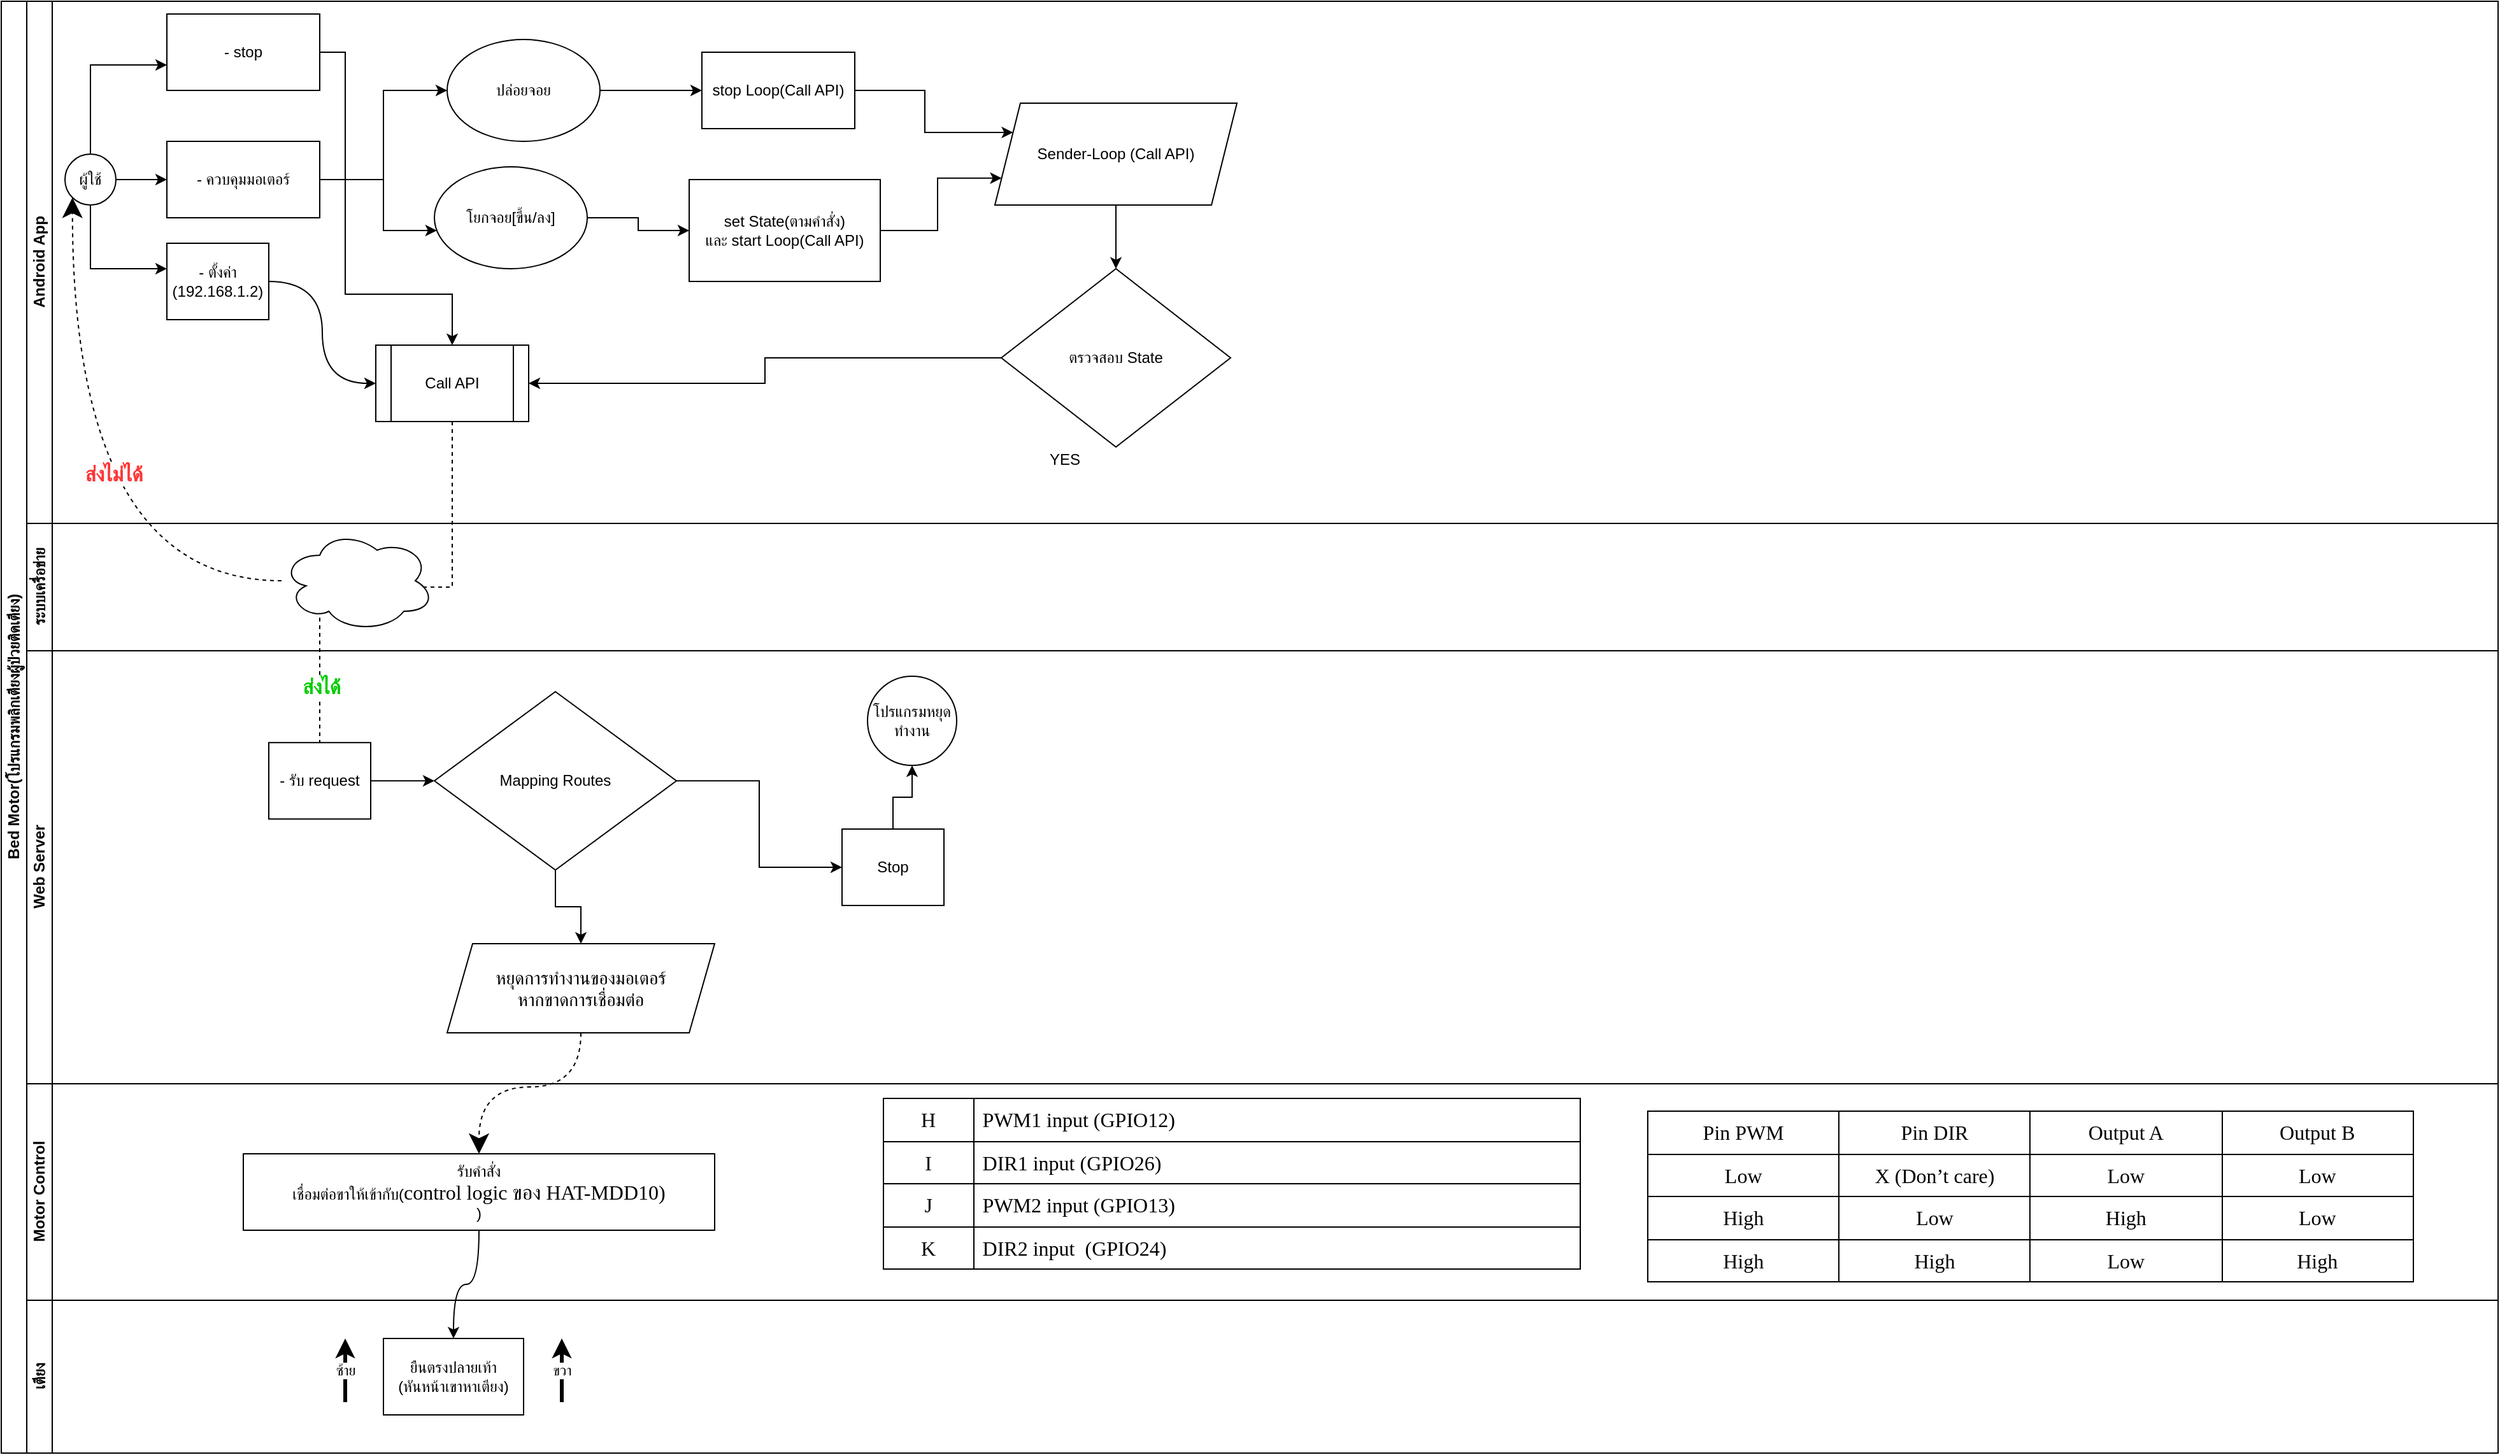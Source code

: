 <mxfile version="13.6.2" type="device"><diagram id="prtHgNgQTEPvFCAcTncT" name="Page-1"><mxGraphModel dx="1205" dy="696" grid="1" gridSize="10" guides="1" tooltips="1" connect="1" arrows="1" fold="1" page="1" pageScale="1" pageWidth="827" pageHeight="1169" math="0" shadow="0"><root><mxCell id="0"/><mxCell id="1" parent="0"/><mxCell id="dNxyNK7c78bLwvsdeMH5-19" value="Bed Motor(โปรแกรมพลิกเตียงผู้ป่วยติดเตียง)" style="swimlane;html=1;childLayout=stackLayout;resizeParent=1;resizeParentMax=0;horizontal=0;startSize=20;horizontalStack=0;" parent="1" vertex="1"><mxGeometry x="120" y="120" width="1960" height="1140" as="geometry"/></mxCell><mxCell id="dNxyNK7c78bLwvsdeMH5-27" value="" style="edgeStyle=orthogonalEdgeStyle;rounded=0;orthogonalLoop=1;jettySize=auto;html=1;dashed=1;endArrow=none;endFill=0;exitX=0.5;exitY=1;exitDx=0;exitDy=0;" parent="dNxyNK7c78bLwvsdeMH5-19" source="dxDa74SsYn4mFK7VvkKF-34" target="dNxyNK7c78bLwvsdeMH5-26" edge="1"><mxGeometry relative="1" as="geometry"><Array as="points"><mxPoint x="354" y="460"/><mxPoint x="250" y="460"/></Array></mxGeometry></mxCell><mxCell id="dxDa74SsYn4mFK7VvkKF-72" value="&lt;b&gt;&lt;font style=&quot;font-size: 16px&quot; color=&quot;#00cc00&quot;&gt;ส่งได้&lt;/font&gt;&lt;/b&gt;" style="edgeLabel;html=1;align=center;verticalAlign=middle;resizable=0;points=[];" vertex="1" connectable="0" parent="dNxyNK7c78bLwvsdeMH5-27"><mxGeometry x="0.752" y="1" relative="1" as="geometry"><mxPoint as="offset"/></mxGeometry></mxCell><mxCell id="dNxyNK7c78bLwvsdeMH5-20" value="Android App" style="swimlane;html=1;startSize=20;horizontal=0;" parent="dNxyNK7c78bLwvsdeMH5-19" vertex="1"><mxGeometry x="20" width="1940" height="410" as="geometry"/></mxCell><mxCell id="dNxyNK7c78bLwvsdeMH5-25" value="" style="edgeStyle=orthogonalEdgeStyle;rounded=0;orthogonalLoop=1;jettySize=auto;html=1;" parent="dNxyNK7c78bLwvsdeMH5-20" source="dNxyNK7c78bLwvsdeMH5-23" target="dNxyNK7c78bLwvsdeMH5-24" edge="1"><mxGeometry relative="1" as="geometry"><Array as="points"><mxPoint x="50" y="210"/></Array></mxGeometry></mxCell><mxCell id="dxDa74SsYn4mFK7VvkKF-7" value="" style="edgeStyle=orthogonalEdgeStyle;rounded=0;orthogonalLoop=1;jettySize=auto;html=1;" edge="1" parent="dNxyNK7c78bLwvsdeMH5-20" source="dNxyNK7c78bLwvsdeMH5-23" target="dxDa74SsYn4mFK7VvkKF-6"><mxGeometry relative="1" as="geometry"/></mxCell><mxCell id="dxDa74SsYn4mFK7VvkKF-13" value="" style="edgeStyle=orthogonalEdgeStyle;rounded=0;orthogonalLoop=1;jettySize=auto;html=1;" edge="1" parent="dNxyNK7c78bLwvsdeMH5-20" source="dxDa74SsYn4mFK7VvkKF-6" target="dxDa74SsYn4mFK7VvkKF-12"><mxGeometry relative="1" as="geometry"><Array as="points"><mxPoint x="280" y="140"/></Array></mxGeometry></mxCell><mxCell id="dxDa74SsYn4mFK7VvkKF-11" value="" style="edgeStyle=orthogonalEdgeStyle;rounded=0;orthogonalLoop=1;jettySize=auto;html=1;" edge="1" parent="dNxyNK7c78bLwvsdeMH5-20" source="dxDa74SsYn4mFK7VvkKF-6" target="dxDa74SsYn4mFK7VvkKF-10"><mxGeometry relative="1" as="geometry"><Array as="points"><mxPoint x="280" y="140"/><mxPoint x="280" y="180"/></Array></mxGeometry></mxCell><mxCell id="dxDa74SsYn4mFK7VvkKF-49" style="edgeStyle=orthogonalEdgeStyle;rounded=0;orthogonalLoop=1;jettySize=auto;html=1;entryX=0.5;entryY=0;entryDx=0;entryDy=0;" edge="1" parent="dNxyNK7c78bLwvsdeMH5-20" source="dxDa74SsYn4mFK7VvkKF-8" target="dxDa74SsYn4mFK7VvkKF-34"><mxGeometry relative="1" as="geometry"><Array as="points"><mxPoint x="250" y="40"/><mxPoint x="250" y="230"/><mxPoint x="334" y="230"/></Array></mxGeometry></mxCell><mxCell id="dxDa74SsYn4mFK7VvkKF-8" value="- stop" style="whiteSpace=wrap;html=1;" vertex="1" parent="dNxyNK7c78bLwvsdeMH5-20"><mxGeometry x="110" y="10" width="120" height="60" as="geometry"/></mxCell><mxCell id="dxDa74SsYn4mFK7VvkKF-12" value="ปล่อยจอย" style="ellipse;whiteSpace=wrap;html=1;" vertex="1" parent="dNxyNK7c78bLwvsdeMH5-20"><mxGeometry x="330" y="30" width="120" height="80" as="geometry"/></mxCell><mxCell id="dxDa74SsYn4mFK7VvkKF-6" value="&lt;span&gt;- ควบคุมมอเตอร์&lt;/span&gt;" style="whiteSpace=wrap;html=1;" vertex="1" parent="dNxyNK7c78bLwvsdeMH5-20"><mxGeometry x="110" y="110" width="120" height="60" as="geometry"/></mxCell><mxCell id="dNxyNK7c78bLwvsdeMH5-23" value="ผู้ใช้" style="ellipse;whiteSpace=wrap;html=1;" parent="dNxyNK7c78bLwvsdeMH5-20" vertex="1"><mxGeometry x="30" y="120" width="40" height="40" as="geometry"/></mxCell><mxCell id="dxDa74SsYn4mFK7VvkKF-9" value="" style="edgeStyle=orthogonalEdgeStyle;rounded=0;orthogonalLoop=1;jettySize=auto;html=1;" edge="1" parent="dNxyNK7c78bLwvsdeMH5-20" source="dNxyNK7c78bLwvsdeMH5-23" target="dxDa74SsYn4mFK7VvkKF-8"><mxGeometry relative="1" as="geometry"><Array as="points"><mxPoint x="50" y="50"/></Array></mxGeometry></mxCell><mxCell id="dxDa74SsYn4mFK7VvkKF-10" value="โยกจอย[ขึ้น/ลง]" style="ellipse;whiteSpace=wrap;html=1;" vertex="1" parent="dNxyNK7c78bLwvsdeMH5-20"><mxGeometry x="320" y="130" width="120" height="80" as="geometry"/></mxCell><mxCell id="dxDa74SsYn4mFK7VvkKF-48" style="edgeStyle=orthogonalEdgeStyle;rounded=0;orthogonalLoop=1;jettySize=auto;html=1;exitX=1;exitY=0.5;exitDx=0;exitDy=0;entryX=0;entryY=0.5;entryDx=0;entryDy=0;elbow=vertical;curved=1;" edge="1" parent="dNxyNK7c78bLwvsdeMH5-20" source="dNxyNK7c78bLwvsdeMH5-24" target="dxDa74SsYn4mFK7VvkKF-34"><mxGeometry relative="1" as="geometry"/></mxCell><mxCell id="dNxyNK7c78bLwvsdeMH5-24" value="- ตั้งค่า&lt;br&gt;(192.168.1.2)" style="rounded=0;whiteSpace=wrap;html=1;fontFamily=Helvetica;fontSize=12;fontColor=#000000;align=center;" parent="dNxyNK7c78bLwvsdeMH5-20" vertex="1"><mxGeometry x="110" y="190" width="80" height="60" as="geometry"/></mxCell><mxCell id="dxDa74SsYn4mFK7VvkKF-34" value="Call API" style="shape=process;whiteSpace=wrap;html=1;backgroundOutline=1;" vertex="1" parent="dNxyNK7c78bLwvsdeMH5-20"><mxGeometry x="274" y="270" width="120" height="60" as="geometry"/></mxCell><mxCell id="dxDa74SsYn4mFK7VvkKF-15" value="ระบบเครื่อข่าย" style="swimlane;html=1;startSize=20;horizontal=0;" vertex="1" parent="dNxyNK7c78bLwvsdeMH5-19"><mxGeometry x="20" y="410" width="1940" height="100" as="geometry"/></mxCell><mxCell id="dxDa74SsYn4mFK7VvkKF-33" value="" style="ellipse;shape=cloud;whiteSpace=wrap;html=1;" vertex="1" parent="dxDa74SsYn4mFK7VvkKF-15"><mxGeometry x="200" y="5" width="120" height="80" as="geometry"/></mxCell><mxCell id="dNxyNK7c78bLwvsdeMH5-21" value="Web Server" style="swimlane;html=1;startSize=20;horizontal=0;" parent="dNxyNK7c78bLwvsdeMH5-19" vertex="1"><mxGeometry x="20" y="510" width="1940" height="340" as="geometry"/></mxCell><mxCell id="dNxyNK7c78bLwvsdeMH5-32" value="โปรแกรมหยุดทำงาน" style="ellipse;whiteSpace=wrap;html=1;" parent="dNxyNK7c78bLwvsdeMH5-21" vertex="1"><mxGeometry x="660" y="20" width="70" height="70" as="geometry"/></mxCell><mxCell id="dNxyNK7c78bLwvsdeMH5-33" value="" style="edgeStyle=orthogonalEdgeStyle;rounded=0;orthogonalLoop=1;jettySize=auto;html=1;endArrow=classic;endFill=1;" parent="dNxyNK7c78bLwvsdeMH5-21" source="dNxyNK7c78bLwvsdeMH5-30" target="dNxyNK7c78bLwvsdeMH5-32" edge="1"><mxGeometry relative="1" as="geometry"/></mxCell><mxCell id="dNxyNK7c78bLwvsdeMH5-31" style="edgeStyle=orthogonalEdgeStyle;rounded=0;orthogonalLoop=1;jettySize=auto;html=1;endArrow=classic;endFill=1;" parent="dNxyNK7c78bLwvsdeMH5-21" source="dNxyNK7c78bLwvsdeMH5-28" target="dNxyNK7c78bLwvsdeMH5-30" edge="1"><mxGeometry relative="1" as="geometry"/></mxCell><mxCell id="dNxyNK7c78bLwvsdeMH5-29" value="" style="edgeStyle=orthogonalEdgeStyle;rounded=0;orthogonalLoop=1;jettySize=auto;html=1;endArrow=classic;endFill=1;" parent="dNxyNK7c78bLwvsdeMH5-21" source="dNxyNK7c78bLwvsdeMH5-26" target="dNxyNK7c78bLwvsdeMH5-28" edge="1"><mxGeometry relative="1" as="geometry"/></mxCell><mxCell id="dNxyNK7c78bLwvsdeMH5-26" value="- รับ request" style="rounded=0;whiteSpace=wrap;html=1;fontFamily=Helvetica;fontSize=12;fontColor=#000000;align=center;" parent="dNxyNK7c78bLwvsdeMH5-21" vertex="1"><mxGeometry x="190" y="72.12" width="80" height="60" as="geometry"/></mxCell><mxCell id="dNxyNK7c78bLwvsdeMH5-28" value="Mapping Routes" style="rhombus;whiteSpace=wrap;html=1;fontFamily=Helvetica;fontSize=12;fontColor=#000000;align=center;" parent="dNxyNK7c78bLwvsdeMH5-21" vertex="1"><mxGeometry x="320" y="32.12" width="190" height="140" as="geometry"/></mxCell><mxCell id="dNxyNK7c78bLwvsdeMH5-30" value="Stop" style="rounded=0;whiteSpace=wrap;html=1;fontFamily=Helvetica;fontSize=12;fontColor=#000000;align=center;" parent="dNxyNK7c78bLwvsdeMH5-21" vertex="1"><mxGeometry x="640" y="140" width="80" height="60" as="geometry"/></mxCell><mxCell id="dxDa74SsYn4mFK7VvkKF-74" value="" style="rounded=0;jumpSize=11;orthogonalLoop=1;jettySize=auto;html=1;endSize=6;strokeWidth=1;edgeStyle=orthogonalEdgeStyle;startSize=6;" edge="1" parent="dNxyNK7c78bLwvsdeMH5-21" source="dNxyNK7c78bLwvsdeMH5-28" target="dxDa74SsYn4mFK7VvkKF-73"><mxGeometry relative="1" as="geometry"/></mxCell><mxCell id="dxDa74SsYn4mFK7VvkKF-73" value="&lt;font style=&quot;font-size: 14px&quot;&gt;หยุดการทำงานของมอเตอร์ &lt;br&gt;หากขาดการเชื่อมต่อ&lt;/font&gt;" style="shape=parallelogram;perimeter=parallelogramPerimeter;whiteSpace=wrap;html=1;fixedSize=1;" vertex="1" parent="dNxyNK7c78bLwvsdeMH5-21"><mxGeometry x="330" y="230" width="210" height="70" as="geometry"/></mxCell><mxCell id="dNxyNK7c78bLwvsdeMH5-22" value="Motor Control" style="swimlane;html=1;startSize=20;horizontal=0;" parent="dNxyNK7c78bLwvsdeMH5-19" vertex="1"><mxGeometry x="20" y="850" width="1940" height="170" as="geometry"/></mxCell><mxCell id="dxDa74SsYn4mFK7VvkKF-66" value="&lt;b style=&quot;font-weight: normal&quot; id=&quot;docs-internal-guid-f41c3eaa-7fff-580b-c073-f0ebc84f3363&quot;&gt;&lt;br&gt;&lt;div dir=&quot;ltr&quot; style=&quot;margin-left: 0pt&quot; align=&quot;left&quot;&gt;&lt;table style=&quot;border: none ; border-collapse: collapse&quot;&gt;&lt;colgroup&gt;&lt;col width=&quot;76&quot;&gt;&lt;col width=&quot;524&quot;&gt;&lt;/colgroup&gt;&lt;tbody&gt;&lt;tr style=&quot;height: 0pt&quot;&gt;&lt;td style=&quot;border-left: solid #000000 1pt ; border-right: solid #000000 1pt ; border-bottom: solid #000000 1pt ; border-top: solid #000000 1pt ; vertical-align: top ; padding: 5pt 5pt 5pt 5pt ; overflow: hidden ; overflow-wrap: break-word&quot;&gt;&lt;p dir=&quot;ltr&quot; style=&quot;line-height: 1.2 ; text-align: center ; margin-top: 0pt ; margin-bottom: 0pt&quot;&gt;&lt;span style=&quot;font-size: 12pt; font-family: &amp;quot;times new roman&amp;quot;; color: rgb(0, 0, 0); background-color: transparent; font-weight: 400; font-style: normal; font-variant: normal; text-decoration: none; vertical-align: baseline;&quot;&gt;H&lt;/span&gt;&lt;/p&gt;&lt;/td&gt;&lt;td style=&quot;border-left: solid #000000 1pt ; border-right: solid #000000 1pt ; border-bottom: solid #000000 1pt ; border-top: solid #000000 1pt ; vertical-align: top ; padding: 5pt 5pt 5pt 5pt ; overflow: hidden ; overflow-wrap: break-word&quot;&gt;&lt;p dir=&quot;ltr&quot; style=&quot;line-height: 1.2 ; margin-top: 0pt ; margin-bottom: 0pt&quot;&gt;&lt;span style=&quot;font-size: 12pt; font-family: &amp;quot;times new roman&amp;quot;; color: rgb(0, 0, 0); background-color: transparent; font-weight: 400; font-style: normal; font-variant: normal; text-decoration: none; vertical-align: baseline;&quot;&gt;PWM1 input (GPIO12)&lt;/span&gt;&lt;/p&gt;&lt;/td&gt;&lt;/tr&gt;&lt;tr style=&quot;height: 0pt&quot;&gt;&lt;td style=&quot;border-left: solid #000000 1pt ; border-right: solid #000000 1pt ; border-bottom: solid #000000 1pt ; border-top: solid #000000 1pt ; vertical-align: top ; padding: 5pt 5pt 5pt 5pt ; overflow: hidden ; overflow-wrap: break-word&quot;&gt;&lt;p dir=&quot;ltr&quot; style=&quot;line-height: 1.2 ; text-align: center ; margin-top: 0pt ; margin-bottom: 0pt&quot;&gt;&lt;span style=&quot;font-size: 12pt; font-family: &amp;quot;times new roman&amp;quot;; color: rgb(0, 0, 0); background-color: transparent; font-weight: 400; font-style: normal; font-variant: normal; text-decoration: none; vertical-align: baseline;&quot;&gt;I&lt;/span&gt;&lt;/p&gt;&lt;/td&gt;&lt;td style=&quot;border-left: solid #000000 1pt ; border-right: solid #000000 1pt ; border-bottom: solid #000000 1pt ; border-top: solid #000000 1pt ; vertical-align: top ; padding: 5pt 5pt 5pt 5pt ; overflow: hidden ; overflow-wrap: break-word&quot;&gt;&lt;p dir=&quot;ltr&quot; style=&quot;line-height: 1.2 ; margin-top: 0pt ; margin-bottom: 0pt&quot;&gt;&lt;span style=&quot;font-size: 12pt; font-family: &amp;quot;times new roman&amp;quot;; color: rgb(0, 0, 0); background-color: transparent; font-weight: 400; font-style: normal; font-variant: normal; text-decoration: none; vertical-align: baseline;&quot;&gt;DIR1 input (GPIO26)&lt;/span&gt;&lt;/p&gt;&lt;/td&gt;&lt;/tr&gt;&lt;tr style=&quot;height: 0pt&quot;&gt;&lt;td style=&quot;border-left: solid #000000 1pt ; border-right: solid #000000 1pt ; border-bottom: solid #000000 1pt ; border-top: solid #000000 1pt ; vertical-align: top ; padding: 5pt 5pt 5pt 5pt ; overflow: hidden ; overflow-wrap: break-word&quot;&gt;&lt;p dir=&quot;ltr&quot; style=&quot;line-height: 1.2 ; text-align: center ; margin-top: 0pt ; margin-bottom: 0pt&quot;&gt;&lt;span style=&quot;font-size: 12pt; font-family: &amp;quot;times new roman&amp;quot;; color: rgb(0, 0, 0); background-color: transparent; font-weight: 400; font-style: normal; font-variant: normal; text-decoration: none; vertical-align: baseline;&quot;&gt;J&lt;/span&gt;&lt;/p&gt;&lt;/td&gt;&lt;td style=&quot;border-left: solid #000000 1pt ; border-right: solid #000000 1pt ; border-bottom: solid #000000 1pt ; border-top: solid #000000 1pt ; vertical-align: top ; padding: 5pt 5pt 5pt 5pt ; overflow: hidden ; overflow-wrap: break-word&quot;&gt;&lt;p dir=&quot;ltr&quot; style=&quot;line-height: 1.2 ; margin-top: 0pt ; margin-bottom: 0pt&quot;&gt;&lt;span style=&quot;font-size: 12pt; font-family: &amp;quot;times new roman&amp;quot;; color: rgb(0, 0, 0); background-color: transparent; font-weight: 400; font-style: normal; font-variant: normal; text-decoration: none; vertical-align: baseline;&quot;&gt;PWM2 input (GPIO13)&lt;/span&gt;&lt;/p&gt;&lt;/td&gt;&lt;/tr&gt;&lt;tr style=&quot;height: 0pt&quot;&gt;&lt;td style=&quot;border-left: solid #000000 1pt ; border-right: solid #000000 1pt ; border-bottom: solid #000000 1pt ; border-top: solid #000000 1pt ; vertical-align: top ; padding: 5pt 5pt 5pt 5pt ; overflow: hidden ; overflow-wrap: break-word&quot;&gt;&lt;p dir=&quot;ltr&quot; style=&quot;line-height: 1.2 ; text-align: center ; margin-top: 0pt ; margin-bottom: 0pt&quot;&gt;&lt;span style=&quot;font-size: 12pt; font-family: &amp;quot;times new roman&amp;quot;; color: rgb(0, 0, 0); background-color: transparent; font-weight: 400; font-style: normal; font-variant: normal; text-decoration: none; vertical-align: baseline;&quot;&gt;K&lt;/span&gt;&lt;/p&gt;&lt;/td&gt;&lt;td style=&quot;border-left: solid #000000 1pt ; border-right: solid #000000 1pt ; border-bottom: solid #000000 1pt ; border-top: solid #000000 1pt ; vertical-align: top ; padding: 5pt 5pt 5pt 5pt ; overflow: hidden ; overflow-wrap: break-word&quot;&gt;&lt;p dir=&quot;ltr&quot; style=&quot;line-height: 1.2 ; margin-top: 0pt ; margin-bottom: 0pt&quot;&gt;&lt;span style=&quot;font-size: 12pt; font-family: &amp;quot;times new roman&amp;quot;; color: rgb(0, 0, 0); background-color: transparent; font-weight: 400; font-style: normal; font-variant: normal; text-decoration: none; vertical-align: baseline;&quot;&gt;DIR2 input&amp;nbsp; (GPIO24)&lt;/span&gt;&lt;/p&gt;&lt;/td&gt;&lt;/tr&gt;&lt;/tbody&gt;&lt;/table&gt;&lt;/div&gt;&lt;/b&gt;" style="text;whiteSpace=wrap;html=1;" vertex="1" parent="dNxyNK7c78bLwvsdeMH5-22"><mxGeometry x="670" y="-10" width="550" height="160" as="geometry"/></mxCell><mxCell id="dxDa74SsYn4mFK7VvkKF-67" value="&lt;b style=&quot;font-weight: normal&quot; id=&quot;docs-internal-guid-f2f29e5a-7fff-f48d-1acf-701d3b043ddb&quot;&gt;&lt;br&gt;&lt;div dir=&quot;ltr&quot; style=&quot;margin-left: 0pt&quot; align=&quot;left&quot;&gt;&lt;table style=&quot;border: none ; border-collapse: collapse ; width: 451.276pt ; table-layout: fixed&quot;&gt;&lt;colgroup&gt;&lt;col&gt;&lt;col&gt;&lt;col&gt;&lt;col&gt;&lt;/colgroup&gt;&lt;tbody&gt;&lt;tr style=&quot;height: 0pt&quot;&gt;&lt;td style=&quot;border-left: solid #000000 1pt ; border-right: solid #000000 1pt ; border-bottom: solid #000000 1pt ; border-top: solid #000000 1pt ; vertical-align: top ; padding: 5pt 5pt 5pt 5pt ; overflow: hidden ; overflow-wrap: break-word&quot;&gt;&lt;p dir=&quot;ltr&quot; style=&quot;line-height: 1.2 ; text-align: center ; margin-top: 0pt ; margin-bottom: 0pt&quot;&gt;&lt;span style=&quot;font-size: 12pt; font-family: &amp;quot;times new roman&amp;quot;; color: rgb(0, 0, 0); background-color: transparent; font-weight: 400; font-style: normal; font-variant: normal; text-decoration: none; vertical-align: baseline;&quot;&gt;Pin PWM&lt;/span&gt;&lt;/p&gt;&lt;/td&gt;&lt;td style=&quot;border-left: solid #000000 1pt ; border-right: solid #000000 1pt ; border-bottom: solid #000000 1pt ; border-top: solid #000000 1pt ; vertical-align: top ; padding: 5pt 5pt 5pt 5pt ; overflow: hidden ; overflow-wrap: break-word&quot;&gt;&lt;p dir=&quot;ltr&quot; style=&quot;line-height: 1.2 ; text-align: center ; margin-top: 0pt ; margin-bottom: 0pt&quot;&gt;&lt;span style=&quot;font-size: 12pt; font-family: &amp;quot;times new roman&amp;quot;; color: rgb(0, 0, 0); background-color: transparent; font-weight: 400; font-style: normal; font-variant: normal; text-decoration: none; vertical-align: baseline;&quot;&gt;Pin DIR&lt;/span&gt;&lt;/p&gt;&lt;/td&gt;&lt;td style=&quot;border-left: solid #000000 1pt ; border-right: solid #000000 1pt ; border-bottom: solid #000000 1pt ; border-top: solid #000000 1pt ; vertical-align: top ; padding: 5pt 5pt 5pt 5pt ; overflow: hidden ; overflow-wrap: break-word&quot;&gt;&lt;p dir=&quot;ltr&quot; style=&quot;line-height: 1.2 ; text-align: center ; margin-top: 0pt ; margin-bottom: 0pt&quot;&gt;&lt;span style=&quot;font-size: 12pt; font-family: &amp;quot;times new roman&amp;quot;; color: rgb(0, 0, 0); background-color: transparent; font-weight: 400; font-style: normal; font-variant: normal; text-decoration: none; vertical-align: baseline;&quot;&gt;Output A&lt;/span&gt;&lt;/p&gt;&lt;/td&gt;&lt;td style=&quot;border-left: solid #000000 1pt ; border-right: solid #000000 1pt ; border-bottom: solid #000000 1pt ; border-top: solid #000000 1pt ; vertical-align: top ; padding: 5pt 5pt 5pt 5pt ; overflow: hidden ; overflow-wrap: break-word&quot;&gt;&lt;p dir=&quot;ltr&quot; style=&quot;line-height: 1.2 ; text-align: center ; margin-top: 0pt ; margin-bottom: 0pt&quot;&gt;&lt;span style=&quot;font-size: 12pt; font-family: &amp;quot;times new roman&amp;quot;; color: rgb(0, 0, 0); background-color: transparent; font-weight: 400; font-style: normal; font-variant: normal; text-decoration: none; vertical-align: baseline;&quot;&gt;Output B&lt;/span&gt;&lt;/p&gt;&lt;/td&gt;&lt;/tr&gt;&lt;tr style=&quot;height: 0pt&quot;&gt;&lt;td style=&quot;border-left: solid #000000 1pt ; border-right: solid #000000 1pt ; border-bottom: solid #000000 1pt ; border-top: solid #000000 1pt ; vertical-align: top ; padding: 5pt 5pt 5pt 5pt ; overflow: hidden ; overflow-wrap: break-word&quot;&gt;&lt;p dir=&quot;ltr&quot; style=&quot;line-height: 1.2 ; text-align: center ; margin-top: 0pt ; margin-bottom: 0pt&quot;&gt;&lt;span style=&quot;font-size: 12pt; font-family: &amp;quot;times new roman&amp;quot;; color: rgb(0, 0, 0); background-color: transparent; font-weight: 400; font-style: normal; font-variant: normal; text-decoration: none; vertical-align: baseline;&quot;&gt;Low&lt;/span&gt;&lt;/p&gt;&lt;/td&gt;&lt;td style=&quot;border-left: solid #000000 1pt ; border-right: solid #000000 1pt ; border-bottom: solid #000000 1pt ; border-top: solid #000000 1pt ; vertical-align: top ; padding: 5pt 5pt 5pt 5pt ; overflow: hidden ; overflow-wrap: break-word&quot;&gt;&lt;p dir=&quot;ltr&quot; style=&quot;line-height: 1.2 ; text-align: center ; margin-top: 0pt ; margin-bottom: 0pt&quot;&gt;&lt;span style=&quot;font-size: 12pt; font-family: &amp;quot;times new roman&amp;quot;; color: rgb(0, 0, 0); background-color: transparent; font-weight: 400; font-style: normal; font-variant: normal; text-decoration: none; vertical-align: baseline;&quot;&gt;X (Don’t care)&lt;/span&gt;&lt;/p&gt;&lt;/td&gt;&lt;td style=&quot;border-left: solid #000000 1pt ; border-right: solid #000000 1pt ; border-bottom: solid #000000 1pt ; border-top: solid #000000 1pt ; vertical-align: top ; padding: 5pt 5pt 5pt 5pt ; overflow: hidden ; overflow-wrap: break-word&quot;&gt;&lt;p dir=&quot;ltr&quot; style=&quot;line-height: 1.2 ; text-align: center ; margin-top: 0pt ; margin-bottom: 0pt&quot;&gt;&lt;span style=&quot;font-size: 12pt; font-family: &amp;quot;times new roman&amp;quot;; color: rgb(0, 0, 0); background-color: transparent; font-weight: 400; font-style: normal; font-variant: normal; text-decoration: none; vertical-align: baseline;&quot;&gt;Low&lt;/span&gt;&lt;/p&gt;&lt;/td&gt;&lt;td style=&quot;border-left: solid #000000 1pt ; border-right: solid #000000 1pt ; border-bottom: solid #000000 1pt ; border-top: solid #000000 1pt ; vertical-align: top ; padding: 5pt 5pt 5pt 5pt ; overflow: hidden ; overflow-wrap: break-word&quot;&gt;&lt;p dir=&quot;ltr&quot; style=&quot;line-height: 1.2 ; text-align: center ; margin-top: 0pt ; margin-bottom: 0pt&quot;&gt;&lt;span style=&quot;font-size: 12pt; font-family: &amp;quot;times new roman&amp;quot;; color: rgb(0, 0, 0); background-color: transparent; font-weight: 400; font-style: normal; font-variant: normal; text-decoration: none; vertical-align: baseline;&quot;&gt;Low&lt;/span&gt;&lt;/p&gt;&lt;/td&gt;&lt;/tr&gt;&lt;tr style=&quot;height: 0pt&quot;&gt;&lt;td style=&quot;border-left: solid #000000 1pt ; border-right: solid #000000 1pt ; border-bottom: solid #000000 1pt ; border-top: solid #000000 1pt ; vertical-align: top ; padding: 5pt 5pt 5pt 5pt ; overflow: hidden ; overflow-wrap: break-word&quot;&gt;&lt;p dir=&quot;ltr&quot; style=&quot;line-height: 1.2 ; text-align: center ; margin-top: 0pt ; margin-bottom: 0pt&quot;&gt;&lt;span style=&quot;font-size: 12pt; font-family: &amp;quot;times new roman&amp;quot;; color: rgb(0, 0, 0); background-color: transparent; font-weight: 400; font-style: normal; font-variant: normal; text-decoration: none; vertical-align: baseline;&quot;&gt;High&lt;/span&gt;&lt;/p&gt;&lt;/td&gt;&lt;td style=&quot;border-left: solid #000000 1pt ; border-right: solid #000000 1pt ; border-bottom: solid #000000 1pt ; border-top: solid #000000 1pt ; vertical-align: top ; padding: 5pt 5pt 5pt 5pt ; overflow: hidden ; overflow-wrap: break-word&quot;&gt;&lt;p dir=&quot;ltr&quot; style=&quot;line-height: 1.2 ; text-align: center ; margin-top: 0pt ; margin-bottom: 0pt&quot;&gt;&lt;span style=&quot;font-size: 12pt; font-family: &amp;quot;times new roman&amp;quot;; color: rgb(0, 0, 0); background-color: transparent; font-weight: 400; font-style: normal; font-variant: normal; text-decoration: none; vertical-align: baseline;&quot;&gt;Low&lt;/span&gt;&lt;/p&gt;&lt;/td&gt;&lt;td style=&quot;border-left: solid #000000 1pt ; border-right: solid #000000 1pt ; border-bottom: solid #000000 1pt ; border-top: solid #000000 1pt ; vertical-align: top ; padding: 5pt 5pt 5pt 5pt ; overflow: hidden ; overflow-wrap: break-word&quot;&gt;&lt;p dir=&quot;ltr&quot; style=&quot;line-height: 1.2 ; text-align: center ; margin-top: 0pt ; margin-bottom: 0pt&quot;&gt;&lt;span style=&quot;font-size: 12pt; font-family: &amp;quot;times new roman&amp;quot;; color: rgb(0, 0, 0); background-color: transparent; font-weight: 400; font-style: normal; font-variant: normal; text-decoration: none; vertical-align: baseline;&quot;&gt;High&lt;/span&gt;&lt;/p&gt;&lt;/td&gt;&lt;td style=&quot;border-left: solid #000000 1pt ; border-right: solid #000000 1pt ; border-bottom: solid #000000 1pt ; border-top: solid #000000 1pt ; vertical-align: top ; padding: 5pt 5pt 5pt 5pt ; overflow: hidden ; overflow-wrap: break-word&quot;&gt;&lt;p dir=&quot;ltr&quot; style=&quot;line-height: 1.2 ; text-align: center ; margin-top: 0pt ; margin-bottom: 0pt&quot;&gt;&lt;span style=&quot;font-size: 12pt; font-family: &amp;quot;times new roman&amp;quot;; color: rgb(0, 0, 0); background-color: transparent; font-weight: 400; font-style: normal; font-variant: normal; text-decoration: none; vertical-align: baseline;&quot;&gt;Low&lt;/span&gt;&lt;/p&gt;&lt;/td&gt;&lt;/tr&gt;&lt;tr style=&quot;height: 0pt&quot;&gt;&lt;td style=&quot;border-left: solid #000000 1pt ; border-right: solid #000000 1pt ; border-bottom: solid #000000 1pt ; border-top: solid #000000 1pt ; vertical-align: top ; padding: 5pt 5pt 5pt 5pt ; overflow: hidden ; overflow-wrap: break-word&quot;&gt;&lt;p dir=&quot;ltr&quot; style=&quot;line-height: 1.2 ; text-align: center ; margin-top: 0pt ; margin-bottom: 0pt&quot;&gt;&lt;span style=&quot;font-size: 12pt; font-family: &amp;quot;times new roman&amp;quot;; color: rgb(0, 0, 0); background-color: transparent; font-weight: 400; font-style: normal; font-variant: normal; text-decoration: none; vertical-align: baseline;&quot;&gt;High&lt;/span&gt;&lt;/p&gt;&lt;/td&gt;&lt;td style=&quot;border-left: solid #000000 1pt ; border-right: solid #000000 1pt ; border-bottom: solid #000000 1pt ; border-top: solid #000000 1pt ; vertical-align: top ; padding: 5pt 5pt 5pt 5pt ; overflow: hidden ; overflow-wrap: break-word&quot;&gt;&lt;p dir=&quot;ltr&quot; style=&quot;line-height: 1.2 ; text-align: center ; margin-top: 0pt ; margin-bottom: 0pt&quot;&gt;&lt;span style=&quot;font-size: 12pt; font-family: &amp;quot;times new roman&amp;quot;; color: rgb(0, 0, 0); background-color: transparent; font-weight: 400; font-style: normal; font-variant: normal; text-decoration: none; vertical-align: baseline;&quot;&gt;High&lt;/span&gt;&lt;/p&gt;&lt;/td&gt;&lt;td style=&quot;border-left: solid #000000 1pt ; border-right: solid #000000 1pt ; border-bottom: solid #000000 1pt ; border-top: solid #000000 1pt ; vertical-align: top ; padding: 5pt 5pt 5pt 5pt ; overflow: hidden ; overflow-wrap: break-word&quot;&gt;&lt;p dir=&quot;ltr&quot; style=&quot;line-height: 1.2 ; text-align: center ; margin-top: 0pt ; margin-bottom: 0pt&quot;&gt;&lt;span style=&quot;font-size: 12pt; font-family: &amp;quot;times new roman&amp;quot;; color: rgb(0, 0, 0); background-color: transparent; font-weight: 400; font-style: normal; font-variant: normal; text-decoration: none; vertical-align: baseline;&quot;&gt;Low&lt;/span&gt;&lt;/p&gt;&lt;/td&gt;&lt;td style=&quot;border-left: solid #000000 1pt ; border-right: solid #000000 1pt ; border-bottom: solid #000000 1pt ; border-top: solid #000000 1pt ; vertical-align: top ; padding: 5pt 5pt 5pt 5pt ; overflow: hidden ; overflow-wrap: break-word&quot;&gt;&lt;p dir=&quot;ltr&quot; style=&quot;line-height: 1.2 ; text-align: center ; margin-top: 0pt ; margin-bottom: 0pt&quot;&gt;&lt;span style=&quot;font-size: 12pt; font-family: &amp;quot;times new roman&amp;quot;; color: rgb(0, 0, 0); background-color: transparent; font-weight: 400; font-style: normal; font-variant: normal; text-decoration: none; vertical-align: baseline;&quot;&gt;High&lt;/span&gt;&lt;/p&gt;&lt;/td&gt;&lt;/tr&gt;&lt;/tbody&gt;&lt;/table&gt;&lt;/div&gt;&lt;/b&gt;" style="text;whiteSpace=wrap;html=1;" vertex="1" parent="dNxyNK7c78bLwvsdeMH5-22"><mxGeometry x="1270" width="550" height="160" as="geometry"/></mxCell><mxCell id="dNxyNK7c78bLwvsdeMH5-34" value="รับคำสั่ง&lt;br&gt;เชื่อมต่อขาให้เข้ากับ(&lt;span id=&quot;docs-internal-guid-7c5d9d51-7fff-fe1c-5c5d-1b8e4ad197e9&quot;&gt;&lt;span style=&quot;font-size: 12pt ; font-family: &amp;#34;times new roman&amp;#34; ; background-color: transparent ; vertical-align: baseline&quot;&gt;control logic ของ HAT-MDD10)&lt;/span&gt;&lt;/span&gt;&lt;br&gt;)" style="rounded=0;whiteSpace=wrap;html=1;fontFamily=Helvetica;fontSize=12;fontColor=#000000;align=center;" parent="dNxyNK7c78bLwvsdeMH5-22" vertex="1"><mxGeometry x="170" y="55" width="370" height="60" as="geometry"/></mxCell><mxCell id="dxDa74SsYn4mFK7VvkKF-51" value="เตียง" style="swimlane;html=1;startSize=20;horizontal=0;" vertex="1" parent="dNxyNK7c78bLwvsdeMH5-19"><mxGeometry x="20" y="1020" width="1940" height="120" as="geometry"/></mxCell><mxCell id="dxDa74SsYn4mFK7VvkKF-54" value="ยืนตรงปลายเท้า&lt;br&gt;(หันหน้าเขาหาเตียง)" style="rounded=0;whiteSpace=wrap;html=1;fontFamily=Helvetica;fontSize=12;fontColor=#000000;align=center;" vertex="1" parent="dxDa74SsYn4mFK7VvkKF-51"><mxGeometry x="280" y="30" width="110" height="60" as="geometry"/></mxCell><mxCell id="dxDa74SsYn4mFK7VvkKF-55" value="" style="endArrow=classic;html=1;strokeWidth=3;" edge="1" parent="dxDa74SsYn4mFK7VvkKF-51"><mxGeometry relative="1" as="geometry"><mxPoint x="250" y="80" as="sourcePoint"/><mxPoint x="250" y="30" as="targetPoint"/></mxGeometry></mxCell><mxCell id="dxDa74SsYn4mFK7VvkKF-56" value="ซ้าย" style="edgeLabel;resizable=0;html=1;align=center;verticalAlign=middle;" connectable="0" vertex="1" parent="dxDa74SsYn4mFK7VvkKF-55"><mxGeometry relative="1" as="geometry"/></mxCell><mxCell id="dxDa74SsYn4mFK7VvkKF-58" value="" style="endArrow=classic;html=1;strokeWidth=3;" edge="1" parent="dxDa74SsYn4mFK7VvkKF-51"><mxGeometry relative="1" as="geometry"><mxPoint x="420" y="80.0" as="sourcePoint"/><mxPoint x="420" y="30.0" as="targetPoint"/></mxGeometry></mxCell><mxCell id="dxDa74SsYn4mFK7VvkKF-59" value="ขวา" style="edgeLabel;resizable=0;html=1;align=center;verticalAlign=middle;" connectable="0" vertex="1" parent="dxDa74SsYn4mFK7VvkKF-58"><mxGeometry relative="1" as="geometry"/></mxCell><mxCell id="dxDa74SsYn4mFK7VvkKF-65" style="edgeStyle=orthogonalEdgeStyle;curved=1;rounded=0;orthogonalLoop=1;jettySize=auto;html=1;" edge="1" parent="dNxyNK7c78bLwvsdeMH5-19" source="dNxyNK7c78bLwvsdeMH5-34" target="dxDa74SsYn4mFK7VvkKF-54"><mxGeometry relative="1" as="geometry"/></mxCell><mxCell id="dxDa74SsYn4mFK7VvkKF-70" style="edgeStyle=orthogonalEdgeStyle;curved=1;rounded=0;jumpSize=11;orthogonalLoop=1;jettySize=auto;html=1;entryX=0;entryY=1;entryDx=0;entryDy=0;endSize=13;strokeWidth=1;dashed=1;" edge="1" parent="dNxyNK7c78bLwvsdeMH5-19" source="dxDa74SsYn4mFK7VvkKF-33" target="dNxyNK7c78bLwvsdeMH5-23"><mxGeometry relative="1" as="geometry"/></mxCell><mxCell id="dxDa74SsYn4mFK7VvkKF-71" value="&lt;span style=&quot;background-color: rgb(248 , 249 , 250)&quot;&gt;&lt;b&gt;&lt;font style=&quot;font-size: 16px&quot; color=&quot;#ff3333&quot;&gt;ส่งไม่ได้&lt;/font&gt;&lt;/b&gt;&lt;/span&gt;" style="edgeLabel;html=1;align=center;verticalAlign=middle;resizable=0;points=[];" vertex="1" connectable="0" parent="dxDa74SsYn4mFK7VvkKF-70"><mxGeometry x="0.065" y="-32" relative="1" as="geometry"><mxPoint y="-1" as="offset"/></mxGeometry></mxCell><mxCell id="dxDa74SsYn4mFK7VvkKF-75" style="edgeStyle=orthogonalEdgeStyle;curved=1;rounded=0;jumpSize=11;orthogonalLoop=1;jettySize=auto;html=1;entryX=0.5;entryY=0;entryDx=0;entryDy=0;dashed=1;endSize=13;strokeWidth=1;" edge="1" parent="dNxyNK7c78bLwvsdeMH5-19" source="dxDa74SsYn4mFK7VvkKF-73" target="dNxyNK7c78bLwvsdeMH5-34"><mxGeometry relative="1" as="geometry"/></mxCell><mxCell id="dxDa74SsYn4mFK7VvkKF-45" style="edgeStyle=orthogonalEdgeStyle;rounded=0;orthogonalLoop=1;jettySize=auto;html=1;entryX=0.5;entryY=0;entryDx=0;entryDy=0;" edge="1" parent="1" source="dxDa74SsYn4mFK7VvkKF-35" target="dxDa74SsYn4mFK7VvkKF-38"><mxGeometry relative="1" as="geometry"/></mxCell><mxCell id="dxDa74SsYn4mFK7VvkKF-35" value="&lt;span&gt;Sender-Loop (&lt;/span&gt;Call API)" style="shape=parallelogram;perimeter=parallelogramPerimeter;whiteSpace=wrap;html=1;fixedSize=1;" vertex="1" parent="1"><mxGeometry x="900" y="200" width="190" height="80" as="geometry"/></mxCell><mxCell id="dxDa74SsYn4mFK7VvkKF-41" style="edgeStyle=orthogonalEdgeStyle;rounded=0;orthogonalLoop=1;jettySize=auto;html=1;entryX=0;entryY=0.25;entryDx=0;entryDy=0;" edge="1" parent="1" source="dxDa74SsYn4mFK7VvkKF-36" target="dxDa74SsYn4mFK7VvkKF-35"><mxGeometry relative="1" as="geometry"/></mxCell><mxCell id="dxDa74SsYn4mFK7VvkKF-36" value="stop Loop(Call API)" style="whiteSpace=wrap;html=1;" vertex="1" parent="1"><mxGeometry x="670" y="160" width="120" height="60" as="geometry"/></mxCell><mxCell id="dxDa74SsYn4mFK7VvkKF-37" value="" style="edgeStyle=orthogonalEdgeStyle;rounded=0;orthogonalLoop=1;jettySize=auto;html=1;" edge="1" parent="1" source="dxDa74SsYn4mFK7VvkKF-12" target="dxDa74SsYn4mFK7VvkKF-36"><mxGeometry relative="1" as="geometry"/></mxCell><mxCell id="dxDa74SsYn4mFK7VvkKF-42" style="edgeStyle=orthogonalEdgeStyle;rounded=0;orthogonalLoop=1;jettySize=auto;html=1;entryX=0;entryY=0.75;entryDx=0;entryDy=0;" edge="1" parent="1" source="dxDa74SsYn4mFK7VvkKF-39" target="dxDa74SsYn4mFK7VvkKF-35"><mxGeometry relative="1" as="geometry"><mxPoint x="850" y="240" as="targetPoint"/></mxGeometry></mxCell><mxCell id="dxDa74SsYn4mFK7VvkKF-39" value="set State(ตามคำสั่ง)&lt;br&gt;และ start Loop(Call API)" style="whiteSpace=wrap;html=1;" vertex="1" parent="1"><mxGeometry x="660" y="260" width="150" height="80" as="geometry"/></mxCell><mxCell id="dxDa74SsYn4mFK7VvkKF-40" value="" style="edgeStyle=orthogonalEdgeStyle;rounded=0;orthogonalLoop=1;jettySize=auto;html=1;" edge="1" parent="1" source="dxDa74SsYn4mFK7VvkKF-10" target="dxDa74SsYn4mFK7VvkKF-39"><mxGeometry relative="1" as="geometry"/></mxCell><mxCell id="dxDa74SsYn4mFK7VvkKF-44" value="" style="group" vertex="1" connectable="0" parent="1"><mxGeometry x="905" y="330" width="180" height="160" as="geometry"/></mxCell><mxCell id="dxDa74SsYn4mFK7VvkKF-38" value="&lt;span&gt;ตรวจสอบ State&lt;/span&gt;" style="rhombus;whiteSpace=wrap;html=1;" vertex="1" parent="dxDa74SsYn4mFK7VvkKF-44"><mxGeometry width="180" height="140" as="geometry"/></mxCell><mxCell id="dxDa74SsYn4mFK7VvkKF-43" value="YES" style="text;html=1;strokeColor=none;fillColor=none;align=center;verticalAlign=middle;whiteSpace=wrap;rounded=0;" vertex="1" parent="dxDa74SsYn4mFK7VvkKF-44"><mxGeometry x="30" y="140" width="40" height="20" as="geometry"/></mxCell><mxCell id="dxDa74SsYn4mFK7VvkKF-46" style="edgeStyle=orthogonalEdgeStyle;rounded=0;orthogonalLoop=1;jettySize=auto;html=1;" edge="1" parent="1" source="dxDa74SsYn4mFK7VvkKF-38" target="dxDa74SsYn4mFK7VvkKF-34"><mxGeometry relative="1" as="geometry"/></mxCell></root></mxGraphModel></diagram></mxfile>